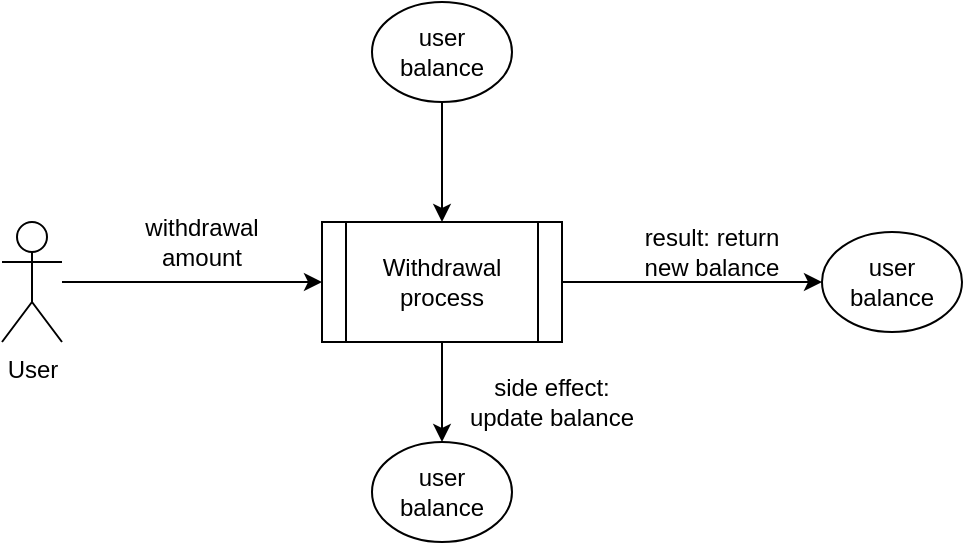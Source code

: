 <mxfile version="14.0.1" type="device"><diagram id="lSI7-sUi04mryr0ZmAWE" name="Page-1"><mxGraphModel dx="1179" dy="753" grid="1" gridSize="10" guides="1" tooltips="1" connect="1" arrows="1" fold="1" page="1" pageScale="1" pageWidth="850" pageHeight="1100" math="0" shadow="0"><root><mxCell id="0"/><mxCell id="1" parent="0"/><mxCell id="eJR0kv0wCFI7YgeEUSw1-5" value="" style="shape=process;whiteSpace=wrap;html=1;backgroundOutline=1;shadow=0;" vertex="1" parent="1"><mxGeometry x="280" y="240" width="120" height="60" as="geometry"/></mxCell><mxCell id="eJR0kv0wCFI7YgeEUSw1-1" value="User" style="shape=umlActor;verticalLabelPosition=bottom;verticalAlign=top;html=1;outlineConnect=0;" vertex="1" parent="1"><mxGeometry x="120" y="240" width="30" height="60" as="geometry"/></mxCell><mxCell id="eJR0kv0wCFI7YgeEUSw1-3" value="" style="endArrow=classic;html=1;" edge="1" parent="1" source="eJR0kv0wCFI7YgeEUSw1-1"><mxGeometry width="50" height="50" relative="1" as="geometry"><mxPoint x="140" y="300" as="sourcePoint"/><mxPoint x="280" y="270" as="targetPoint"/></mxGeometry></mxCell><mxCell id="eJR0kv0wCFI7YgeEUSw1-4" value="Withdrawal&lt;br&gt;process" style="text;html=1;strokeColor=none;fillColor=none;align=center;verticalAlign=middle;whiteSpace=wrap;rounded=0;" vertex="1" parent="1"><mxGeometry x="320" y="260" width="40" height="20" as="geometry"/></mxCell><mxCell id="eJR0kv0wCFI7YgeEUSw1-8" style="edgeStyle=orthogonalEdgeStyle;rounded=0;orthogonalLoop=1;jettySize=auto;html=1;exitX=1;exitY=0;exitDx=0;exitDy=0;" edge="1" parent="1" source="eJR0kv0wCFI7YgeEUSw1-7"><mxGeometry relative="1" as="geometry"><mxPoint x="240" y="240" as="targetPoint"/></mxGeometry></mxCell><mxCell id="eJR0kv0wCFI7YgeEUSw1-7" value="withdrawal amount" style="text;html=1;strokeColor=none;fillColor=none;align=center;verticalAlign=middle;whiteSpace=wrap;rounded=0;shadow=0;" vertex="1" parent="1"><mxGeometry x="200" y="240" width="40" height="20" as="geometry"/></mxCell><mxCell id="eJR0kv0wCFI7YgeEUSw1-9" value="" style="ellipse;whiteSpace=wrap;html=1;shadow=0;" vertex="1" parent="1"><mxGeometry x="305" y="130" width="70" height="50" as="geometry"/></mxCell><mxCell id="eJR0kv0wCFI7YgeEUSw1-10" value="user&lt;br&gt;balance" style="text;html=1;strokeColor=none;fillColor=none;align=center;verticalAlign=middle;whiteSpace=wrap;rounded=0;shadow=0;" vertex="1" parent="1"><mxGeometry x="320" y="145" width="40" height="20" as="geometry"/></mxCell><mxCell id="eJR0kv0wCFI7YgeEUSw1-11" value="" style="endArrow=classic;html=1;exitX=0.5;exitY=1;exitDx=0;exitDy=0;entryX=0.5;entryY=0;entryDx=0;entryDy=0;" edge="1" parent="1" source="eJR0kv0wCFI7YgeEUSw1-9" target="eJR0kv0wCFI7YgeEUSw1-5"><mxGeometry width="50" height="50" relative="1" as="geometry"><mxPoint x="400" y="390" as="sourcePoint"/><mxPoint x="450" y="340" as="targetPoint"/></mxGeometry></mxCell><mxCell id="eJR0kv0wCFI7YgeEUSw1-12" value="" style="ellipse;whiteSpace=wrap;html=1;shadow=0;" vertex="1" parent="1"><mxGeometry x="530" y="245" width="70" height="50" as="geometry"/></mxCell><mxCell id="eJR0kv0wCFI7YgeEUSw1-13" value="" style="endArrow=classic;html=1;exitX=1;exitY=0.5;exitDx=0;exitDy=0;entryX=0;entryY=0.5;entryDx=0;entryDy=0;" edge="1" parent="1" source="eJR0kv0wCFI7YgeEUSw1-5" target="eJR0kv0wCFI7YgeEUSw1-12"><mxGeometry width="50" height="50" relative="1" as="geometry"><mxPoint x="400" y="390" as="sourcePoint"/><mxPoint x="450" y="340" as="targetPoint"/></mxGeometry></mxCell><mxCell id="eJR0kv0wCFI7YgeEUSw1-14" value="user&lt;br&gt;balance" style="text;html=1;strokeColor=none;fillColor=none;align=center;verticalAlign=middle;whiteSpace=wrap;rounded=0;shadow=0;" vertex="1" parent="1"><mxGeometry x="545" y="260" width="40" height="20" as="geometry"/></mxCell><mxCell id="eJR0kv0wCFI7YgeEUSw1-15" value="result: return new balance" style="text;html=1;strokeColor=none;fillColor=none;align=center;verticalAlign=middle;whiteSpace=wrap;rounded=0;shadow=0;" vertex="1" parent="1"><mxGeometry x="440" y="245" width="70" height="20" as="geometry"/></mxCell><mxCell id="eJR0kv0wCFI7YgeEUSw1-17" value="" style="ellipse;whiteSpace=wrap;html=1;shadow=0;" vertex="1" parent="1"><mxGeometry x="305" y="350" width="70" height="50" as="geometry"/></mxCell><mxCell id="eJR0kv0wCFI7YgeEUSw1-18" value="user&lt;br&gt;balance" style="text;html=1;strokeColor=none;fillColor=none;align=center;verticalAlign=middle;whiteSpace=wrap;rounded=0;shadow=0;" vertex="1" parent="1"><mxGeometry x="320" y="365" width="40" height="20" as="geometry"/></mxCell><mxCell id="eJR0kv0wCFI7YgeEUSw1-19" value="" style="endArrow=classic;html=1;exitX=0.5;exitY=1;exitDx=0;exitDy=0;entryX=0.5;entryY=0;entryDx=0;entryDy=0;" edge="1" parent="1" source="eJR0kv0wCFI7YgeEUSw1-5" target="eJR0kv0wCFI7YgeEUSw1-17"><mxGeometry width="50" height="50" relative="1" as="geometry"><mxPoint x="400" y="390" as="sourcePoint"/><mxPoint x="450" y="340" as="targetPoint"/></mxGeometry></mxCell><mxCell id="eJR0kv0wCFI7YgeEUSw1-20" value="side effect: update balance" style="text;html=1;strokeColor=none;fillColor=none;align=center;verticalAlign=middle;whiteSpace=wrap;rounded=0;shadow=0;" vertex="1" parent="1"><mxGeometry x="350" y="320" width="90" height="20" as="geometry"/></mxCell></root></mxGraphModel></diagram></mxfile>